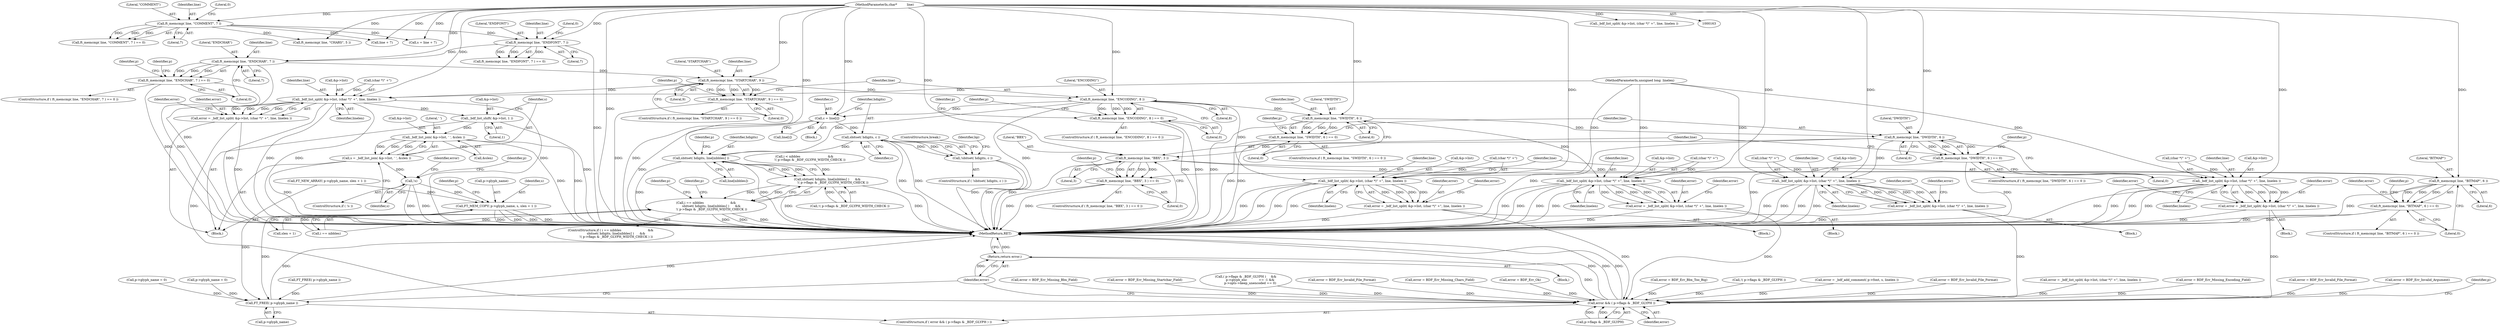 digraph "0_savannah_07bdb6e289c7954e2a533039dc93c1c136099d2d@API" {
"1000357" [label="(Call,ft_memcmp( line, \"ENDCHAR\", 7 ))"];
"1000331" [label="(Call,ft_memcmp( line, \"ENDFONT\", 7 ))"];
"1000206" [label="(Call,ft_memcmp( line, \"COMMENT\", 7 ))"];
"1000164" [label="(MethodParameterIn,char*          line)"];
"1000356" [label="(Call,ft_memcmp( line, \"ENDCHAR\", 7 ) == 0)"];
"1000398" [label="(Call,ft_memcmp( line, \"STARTCHAR\", 9 ))"];
"1000397" [label="(Call,ft_memcmp( line, \"STARTCHAR\", 9 ) == 0)"];
"1000410" [label="(Call,_bdf_list_split( &p->list, (char *)\" +\", line, linelen ))"];
"1000408" [label="(Call,error = _bdf_list_split( &p->list, (char *)\" +\", line, linelen ))"];
"1001555" [label="(Call,error && ( p->flags & _BDF_GLYPH ))"];
"1001566" [label="(Return,return error;)"];
"1000423" [label="(Call,_bdf_list_shift( &p->list, 1 ))"];
"1000431" [label="(Call,_bdf_list_join( &p->list, ' ', &slen ))"];
"1000429" [label="(Call,s = _bdf_list_join( &p->list, ' ', &slen ))"];
"1000440" [label="(Call,!s)"];
"1000456" [label="(Call,FT_MEM_COPY( p->glyph_name, s, slen + 1 ))"];
"1001562" [label="(Call,FT_FREE( p->glyph_name ))"];
"1000478" [label="(Call,ft_memcmp( line, \"ENCODING\", 8 ))"];
"1000477" [label="(Call,ft_memcmp( line, \"ENCODING\", 8 ) == 0)"];
"1000498" [label="(Call,_bdf_list_split( &p->list, (char *)\" +\", line, linelen ))"];
"1000496" [label="(Call,error = _bdf_list_split( &p->list, (char *)\" +\", line, linelen ))"];
"1000881" [label="(Call,c = line[i])"];
"1000888" [label="(Call,sbitset( hdigits, c ))"];
"1000887" [label="(Call,!sbitset( hdigits, c ))"];
"1000975" [label="(Call,sbitset( hdigits, line[nibbles] ))"];
"1000974" [label="(Call,sbitset( hdigits, line[nibbles] )      &&\n           !( p->flags & _BDF_GLYPH_WIDTH_CHECK ))"];
"1000970" [label="(Call,i == nibbles                           &&\n           sbitset( hdigits, line[nibbles] )      &&\n           !( p->flags & _BDF_GLYPH_WIDTH_CHECK ))"];
"1001004" [label="(Call,ft_memcmp( line, \"SWIDTH\", 6 ))"];
"1001003" [label="(Call,ft_memcmp( line, \"SWIDTH\", 6 ) == 0)"];
"1001020" [label="(Call,_bdf_list_split( &p->list, (char *)\" +\", line, linelen ))"];
"1001018" [label="(Call,error = _bdf_list_split( &p->list, (char *)\" +\", line, linelen ))"];
"1001057" [label="(Call,ft_memcmp( line, \"DWIDTH\", 6 ))"];
"1001056" [label="(Call,ft_memcmp( line, \"DWIDTH\", 6 ) == 0)"];
"1001073" [label="(Call,_bdf_list_split( &p->list, (char *)\" +\", line, linelen ))"];
"1001071" [label="(Call,error = _bdf_list_split( &p->list, (char *)\" +\", line, linelen ))"];
"1001138" [label="(Call,ft_memcmp( line, \"BBX\", 3 ))"];
"1001137" [label="(Call,ft_memcmp( line, \"BBX\", 3 ) == 0)"];
"1001154" [label="(Call,_bdf_list_split( &p->list, (char *)\" +\", line, linelen ))"];
"1001152" [label="(Call,error = _bdf_list_split( &p->list, (char *)\" +\", line, linelen ))"];
"1001453" [label="(Call,ft_memcmp( line, \"BITMAP\", 6 ))"];
"1001452" [label="(Call,ft_memcmp( line, \"BITMAP\", 6 ) == 0)"];
"1000430" [label="(Identifier,s)"];
"1000881" [label="(Call,c = line[i])"];
"1001072" [label="(Identifier,error)"];
"1001062" [label="(Block,)"];
"1000169" [label="(Block,)"];
"1000891" [label="(ControlStructure,break;)"];
"1001159" [label="(Call,(char *)\" +\")"];
"1001137" [label="(Call,ft_memcmp( line, \"BBX\", 3 ) == 0)"];
"1000440" [label="(Call,!s)"];
"1001513" [label="(Call,error = BDF_Err_Bbx_Too_Big)"];
"1000432" [label="(Call,&p->list)"];
"1001082" [label="(Identifier,linelen)"];
"1000485" [label="(Call,!( p->flags & _BDF_GLYPH ))"];
"1000496" [label="(Call,error = _bdf_list_split( &p->list, (char *)\" +\", line, linelen ))"];
"1001153" [label="(Identifier,error)"];
"1001059" [label="(Literal,\"DWIDTH\")"];
"1000969" [label="(ControlStructure,if ( i == nibbles                           &&\n           sbitset( hdigits, line[nibbles] )      &&\n           !( p->flags & _BDF_GLYPH_WIDTH_CHECK ) ))"];
"1000785" [label="(Identifier,p)"];
"1000378" [label="(Identifier,p)"];
"1000404" [label="(Call,FT_FREE( p->glyph_name ))"];
"1000431" [label="(Call,_bdf_list_join( &p->list, ' ', &slen ))"];
"1000410" [label="(Call,_bdf_list_split( &p->list, (char *)\" +\", line, linelen ))"];
"1000457" [label="(Call,p->glyph_name)"];
"1000763" [label="(Call,p->glyph_name = 0)"];
"1000206" [label="(Call,ft_memcmp( line, \"COMMENT\", 7 ))"];
"1000408" [label="(Call,error = _bdf_list_split( &p->list, (char *)\" +\", line, linelen ))"];
"1000399" [label="(Identifier,line)"];
"1001566" [label="(Return,return error;)"];
"1001060" [label="(Literal,6)"];
"1000230" [label="(Call,error = _bdf_add_comment( p->font, s, linelen ))"];
"1000330" [label="(Call,ft_memcmp( line, \"ENDFONT\", 7 ) == 0)"];
"1000400" [label="(Literal,\"STARTCHAR\")"];
"1000461" [label="(Call,slen + 1)"];
"1000983" [label="(Identifier,p)"];
"1000999" [label="(Identifier,p)"];
"1000334" [label="(Literal,7)"];
"1000406" [label="(Identifier,p)"];
"1000460" [label="(Identifier,s)"];
"1000976" [label="(Identifier,hdigits)"];
"1001165" [label="(Identifier,error)"];
"1001005" [label="(Identifier,line)"];
"1001008" [label="(Literal,0)"];
"1000335" [label="(Literal,0)"];
"1001003" [label="(Call,ft_memcmp( line, \"SWIDTH\", 6 ) == 0)"];
"1000207" [label="(Identifier,line)"];
"1000506" [label="(Identifier,line)"];
"1001020" [label="(Call,_bdf_list_split( &p->list, (char *)\" +\", line, linelen ))"];
"1001140" [label="(Literal,\"BBX\")"];
"1000456" [label="(Call,FT_MEM_COPY( p->glyph_name, s, slen + 1 ))"];
"1001006" [label="(Literal,\"SWIDTH\")"];
"1000975" [label="(Call,sbitset( hdigits, line[nibbles] ))"];
"1000883" [label="(Call,line[i])"];
"1001028" [label="(Identifier,line)"];
"1001546" [label="(Identifier,error)"];
"1000497" [label="(Identifier,error)"];
"1000210" [label="(Literal,0)"];
"1000357" [label="(Call,ft_memcmp( line, \"ENDCHAR\", 7 ))"];
"1000509" [label="(Identifier,error)"];
"1001018" [label="(Call,error = _bdf_list_split( &p->list, (char *)\" +\", line, linelen ))"];
"1000887" [label="(Call,!sbitset( hdigits, c ))"];
"1001071" [label="(Call,error = _bdf_list_split( &p->list, (char *)\" +\", line, linelen ))"];
"1001545" [label="(Call,error = BDF_Err_Invalid_File_Format)"];
"1001452" [label="(Call,ft_memcmp( line, \"BITMAP\", 6 ) == 0)"];
"1000882" [label="(Identifier,c)"];
"1001058" [label="(Identifier,line)"];
"1000217" [label="(Call,line + 7)"];
"1000259" [label="(Call,error = _bdf_list_split( &p->list, (char *)\" +\", line, linelen ))"];
"1000971" [label="(Call,i == nibbles)"];
"1000402" [label="(Literal,0)"];
"1000977" [label="(Call,line[nibbles])"];
"1000421" [label="(Identifier,error)"];
"1001456" [label="(Literal,6)"];
"1001073" [label="(Call,_bdf_list_split( &p->list, (char *)\" +\", line, linelen ))"];
"1001138" [label="(Call,ft_memcmp( line, \"BBX\", 3 ))"];
"1001154" [label="(Call,_bdf_list_split( &p->list, (char *)\" +\", line, linelen ))"];
"1000415" [label="(Call,(char *)\" +\")"];
"1001454" [label="(Identifier,line)"];
"1001453" [label="(Call,ft_memcmp( line, \"BITMAP\", 6 ))"];
"1000403" [label="(Block,)"];
"1001136" [label="(ControlStructure,if ( ft_memcmp( line, \"BBX\", 3 ) == 0 ))"];
"1001550" [label="(Call,error = BDF_Err_Missing_Encoding_Field)"];
"1000398" [label="(Call,ft_memcmp( line, \"STARTCHAR\", 9 ))"];
"1000974" [label="(Call,sbitset( hdigits, line[nibbles] )      &&\n           !( p->flags & _BDF_GLYPH_WIDTH_CHECK ))"];
"1000499" [label="(Call,&p->list)"];
"1000215" [label="(Call,s = line + 7)"];
"1000396" [label="(ControlStructure,if ( ft_memcmp( line, \"STARTCHAR\", 9 ) == 0 ))"];
"1000437" [label="(Call,&slen)"];
"1000466" [label="(Identifier,p)"];
"1001142" [label="(Literal,0)"];
"1000921" [label="(Call,i < nibbles                            &&\n           !( p->flags & _BDF_GLYPH_WIDTH_CHECK ))"];
"1000409" [label="(Identifier,error)"];
"1000208" [label="(Literal,\"COMMENT\")"];
"1000450" [label="(Identifier,p)"];
"1001014" [label="(Identifier,p)"];
"1000356" [label="(Call,ft_memcmp( line, \"ENDCHAR\", 7 ) == 0)"];
"1000261" [label="(Call,_bdf_list_split( &p->list, (char *)\" +\", line, linelen ))"];
"1001139" [label="(Identifier,line)"];
"1001057" [label="(Call,ft_memcmp( line, \"DWIDTH\", 6 ))"];
"1000488" [label="(Identifier,p)"];
"1000478" [label="(Call,ft_memcmp( line, \"ENCODING\", 8 ))"];
"1000423" [label="(Call,_bdf_list_shift( &p->list, 1 ))"];
"1001567" [label="(Identifier,error)"];
"1001143" [label="(Block,)"];
"1000476" [label="(ControlStructure,if ( ft_memcmp( line, \"ENCODING\", 8 ) == 0 ))"];
"1001061" [label="(Literal,0)"];
"1001152" [label="(Call,error = _bdf_list_split( &p->list, (char *)\" +\", line, linelen ))"];
"1001002" [label="(ControlStructure,if ( ft_memcmp( line, \"SWIDTH\", 6 ) == 0 ))"];
"1001067" [label="(Identifier,p)"];
"1000333" [label="(Literal,\"ENDFONT\")"];
"1000593" [label="(Call,error = BDF_Err_Invalid_File_Format)"];
"1000444" [label="(Identifier,error)"];
"1000418" [label="(Identifier,line)"];
"1001019" [label="(Identifier,error)"];
"1000209" [label="(Literal,7)"];
"1000359" [label="(Literal,\"ENDCHAR\")"];
"1000481" [label="(Literal,8)"];
"1001007" [label="(Literal,6)"];
"1001162" [label="(Identifier,line)"];
"1001021" [label="(Call,&p->list)"];
"1000365" [label="(Identifier,p)"];
"1000886" [label="(ControlStructure,if ( !sbitset( hdigits, c ) ))"];
"1000479" [label="(Identifier,line)"];
"1000483" [label="(Block,)"];
"1000477" [label="(Call,ft_memcmp( line, \"ENCODING\", 8 ) == 0)"];
"1000507" [label="(Identifier,linelen)"];
"1000503" [label="(Call,(char *)\" +\")"];
"1000429" [label="(Call,s = _bdf_list_join( &p->list, ' ', &slen ))"];
"1000164" [label="(MethodParameterIn,char*          line)"];
"1000970" [label="(Call,i == nibbles                           &&\n           sbitset( hdigits, line[nibbles] )      &&\n           !( p->flags & _BDF_GLYPH_WIDTH_CHECK ))"];
"1000894" [label="(Identifier,bp)"];
"1000205" [label="(Call,ft_memcmp( line, \"COMMENT\", 7 ) == 0)"];
"1001056" [label="(Call,ft_memcmp( line, \"DWIDTH\", 6 ) == 0)"];
"1001464" [label="(Identifier,p)"];
"1001568" [label="(MethodReturn,RET)"];
"1000360" [label="(Literal,7)"];
"1000361" [label="(Literal,0)"];
"1001554" [label="(ControlStructure,if ( error && ( p->flags & _BDF_GLYPH ) ))"];
"1000439" [label="(ControlStructure,if ( !s ))"];
"1000249" [label="(Call,ft_memcmp( line, \"CHARS\", 5 ))"];
"1000441" [label="(Identifier,s)"];
"1001029" [label="(Identifier,linelen)"];
"1000401" [label="(Literal,9)"];
"1001074" [label="(Call,&p->list)"];
"1001455" [label="(Literal,\"BITMAP\")"];
"1000690" [label="(Call,p->glyph_name = 0)"];
"1000310" [label="(Call,error = BDF_Err_Invalid_Argument)"];
"1001004" [label="(Call,ft_memcmp( line, \"SWIDTH\", 6 ))"];
"1000411" [label="(Call,&p->list)"];
"1001564" [label="(Identifier,p)"];
"1001468" [label="(Call,error = BDF_Err_Missing_Bbx_Field)"];
"1001055" [label="(ControlStructure,if ( ft_memcmp( line, \"DWIDTH\", 6 ) == 0 ))"];
"1000890" [label="(Identifier,c)"];
"1001084" [label="(Identifier,error)"];
"1000492" [label="(Call,error = BDF_Err_Missing_Startchar_Field)"];
"1001562" [label="(Call,FT_FREE( p->glyph_name ))"];
"1001557" [label="(Call,p->flags & _BDF_GLYPH)"];
"1000332" [label="(Identifier,line)"];
"1000375" [label="(Call,( p->flags & _BDF_GLYPH )     &&\n         p->glyph_enc            == -1 &&\n         p->opts->keep_unencoded == 0)"];
"1000482" [label="(Literal,0)"];
"1000980" [label="(Call,!( p->flags & _BDF_GLYPH_WIDTH_CHECK ))"];
"1000443" [label="(Call,error = BDF_Err_Invalid_File_Format)"];
"1000255" [label="(Call,error = BDF_Err_Missing_Chars_Field)"];
"1000480" [label="(Literal,\"ENCODING\")"];
"1001555" [label="(Call,error && ( p->flags & _BDF_GLYPH ))"];
"1000165" [label="(MethodParameterIn,unsigned long  linelen)"];
"1001148" [label="(Identifier,p)"];
"1000358" [label="(Identifier,line)"];
"1000397" [label="(Call,ft_memcmp( line, \"STARTCHAR\", 9 ) == 0)"];
"1001163" [label="(Identifier,linelen)"];
"1000436" [label="(Literal,' ')"];
"1001141" [label="(Literal,3)"];
"1000498" [label="(Call,_bdf_list_split( &p->list, (char *)\" +\", line, linelen ))"];
"1000989" [label="(Identifier,p)"];
"1001563" [label="(Call,p->glyph_name)"];
"1001155" [label="(Call,&p->list)"];
"1001451" [label="(ControlStructure,if ( ft_memcmp( line, \"BITMAP\", 6 ) == 0 ))"];
"1000880" [label="(Block,)"];
"1001078" [label="(Call,(char *)\" +\")"];
"1000355" [label="(ControlStructure,if ( ft_memcmp( line, \"ENDCHAR\", 7 ) == 0 ))"];
"1000419" [label="(Identifier,linelen)"];
"1001031" [label="(Identifier,error)"];
"1000428" [label="(Literal,1)"];
"1001457" [label="(Literal,0)"];
"1001081" [label="(Identifier,line)"];
"1000889" [label="(Identifier,hdigits)"];
"1001025" [label="(Call,(char *)\" +\")"];
"1000331" [label="(Call,ft_memcmp( line, \"ENDFONT\", 7 ))"];
"1000424" [label="(Call,&p->list)"];
"1001556" [label="(Identifier,error)"];
"1001009" [label="(Block,)"];
"1000888" [label="(Call,sbitset( hdigits, c ))"];
"1000182" [label="(Call,error = BDF_Err_Ok)"];
"1000448" [label="(Call,FT_NEW_ARRAY( p->glyph_name, slen + 1 ))"];
"1000357" -> "1000356"  [label="AST: "];
"1000357" -> "1000360"  [label="CFG: "];
"1000358" -> "1000357"  [label="AST: "];
"1000359" -> "1000357"  [label="AST: "];
"1000360" -> "1000357"  [label="AST: "];
"1000361" -> "1000357"  [label="CFG: "];
"1000357" -> "1001568"  [label="DDG: "];
"1000357" -> "1000356"  [label="DDG: "];
"1000357" -> "1000356"  [label="DDG: "];
"1000357" -> "1000356"  [label="DDG: "];
"1000331" -> "1000357"  [label="DDG: "];
"1000164" -> "1000357"  [label="DDG: "];
"1000357" -> "1000398"  [label="DDG: "];
"1000331" -> "1000330"  [label="AST: "];
"1000331" -> "1000334"  [label="CFG: "];
"1000332" -> "1000331"  [label="AST: "];
"1000333" -> "1000331"  [label="AST: "];
"1000334" -> "1000331"  [label="AST: "];
"1000335" -> "1000331"  [label="CFG: "];
"1000331" -> "1001568"  [label="DDG: "];
"1000331" -> "1000330"  [label="DDG: "];
"1000331" -> "1000330"  [label="DDG: "];
"1000331" -> "1000330"  [label="DDG: "];
"1000206" -> "1000331"  [label="DDG: "];
"1000164" -> "1000331"  [label="DDG: "];
"1000206" -> "1000205"  [label="AST: "];
"1000206" -> "1000209"  [label="CFG: "];
"1000207" -> "1000206"  [label="AST: "];
"1000208" -> "1000206"  [label="AST: "];
"1000209" -> "1000206"  [label="AST: "];
"1000210" -> "1000206"  [label="CFG: "];
"1000206" -> "1000205"  [label="DDG: "];
"1000206" -> "1000205"  [label="DDG: "];
"1000206" -> "1000205"  [label="DDG: "];
"1000164" -> "1000206"  [label="DDG: "];
"1000206" -> "1000215"  [label="DDG: "];
"1000206" -> "1000217"  [label="DDG: "];
"1000206" -> "1000249"  [label="DDG: "];
"1000164" -> "1000163"  [label="AST: "];
"1000164" -> "1001568"  [label="DDG: "];
"1000164" -> "1000215"  [label="DDG: "];
"1000164" -> "1000217"  [label="DDG: "];
"1000164" -> "1000249"  [label="DDG: "];
"1000164" -> "1000261"  [label="DDG: "];
"1000164" -> "1000398"  [label="DDG: "];
"1000164" -> "1000410"  [label="DDG: "];
"1000164" -> "1000478"  [label="DDG: "];
"1000164" -> "1000498"  [label="DDG: "];
"1000164" -> "1000881"  [label="DDG: "];
"1000164" -> "1000975"  [label="DDG: "];
"1000164" -> "1001004"  [label="DDG: "];
"1000164" -> "1001020"  [label="DDG: "];
"1000164" -> "1001057"  [label="DDG: "];
"1000164" -> "1001073"  [label="DDG: "];
"1000164" -> "1001138"  [label="DDG: "];
"1000164" -> "1001154"  [label="DDG: "];
"1000164" -> "1001453"  [label="DDG: "];
"1000356" -> "1000355"  [label="AST: "];
"1000356" -> "1000361"  [label="CFG: "];
"1000361" -> "1000356"  [label="AST: "];
"1000365" -> "1000356"  [label="CFG: "];
"1000378" -> "1000356"  [label="CFG: "];
"1000356" -> "1001568"  [label="DDG: "];
"1000356" -> "1001568"  [label="DDG: "];
"1000398" -> "1000397"  [label="AST: "];
"1000398" -> "1000401"  [label="CFG: "];
"1000399" -> "1000398"  [label="AST: "];
"1000400" -> "1000398"  [label="AST: "];
"1000401" -> "1000398"  [label="AST: "];
"1000402" -> "1000398"  [label="CFG: "];
"1000398" -> "1000397"  [label="DDG: "];
"1000398" -> "1000397"  [label="DDG: "];
"1000398" -> "1000397"  [label="DDG: "];
"1000398" -> "1000410"  [label="DDG: "];
"1000398" -> "1000478"  [label="DDG: "];
"1000397" -> "1000396"  [label="AST: "];
"1000397" -> "1000402"  [label="CFG: "];
"1000402" -> "1000397"  [label="AST: "];
"1000406" -> "1000397"  [label="CFG: "];
"1000479" -> "1000397"  [label="CFG: "];
"1000397" -> "1001568"  [label="DDG: "];
"1000397" -> "1001568"  [label="DDG: "];
"1000410" -> "1000408"  [label="AST: "];
"1000410" -> "1000419"  [label="CFG: "];
"1000411" -> "1000410"  [label="AST: "];
"1000415" -> "1000410"  [label="AST: "];
"1000418" -> "1000410"  [label="AST: "];
"1000419" -> "1000410"  [label="AST: "];
"1000408" -> "1000410"  [label="CFG: "];
"1000410" -> "1001568"  [label="DDG: "];
"1000410" -> "1001568"  [label="DDG: "];
"1000410" -> "1001568"  [label="DDG: "];
"1000410" -> "1001568"  [label="DDG: "];
"1000410" -> "1000408"  [label="DDG: "];
"1000410" -> "1000408"  [label="DDG: "];
"1000410" -> "1000408"  [label="DDG: "];
"1000410" -> "1000408"  [label="DDG: "];
"1000415" -> "1000410"  [label="DDG: "];
"1000165" -> "1000410"  [label="DDG: "];
"1000410" -> "1000423"  [label="DDG: "];
"1000408" -> "1000403"  [label="AST: "];
"1000409" -> "1000408"  [label="AST: "];
"1000421" -> "1000408"  [label="CFG: "];
"1000408" -> "1001568"  [label="DDG: "];
"1000408" -> "1001555"  [label="DDG: "];
"1001555" -> "1001554"  [label="AST: "];
"1001555" -> "1001556"  [label="CFG: "];
"1001555" -> "1001557"  [label="CFG: "];
"1001556" -> "1001555"  [label="AST: "];
"1001557" -> "1001555"  [label="AST: "];
"1001564" -> "1001555"  [label="CFG: "];
"1001567" -> "1001555"  [label="CFG: "];
"1001555" -> "1001568"  [label="DDG: "];
"1001555" -> "1001568"  [label="DDG: "];
"1001555" -> "1001568"  [label="DDG: "];
"1000259" -> "1001555"  [label="DDG: "];
"1001550" -> "1001555"  [label="DDG: "];
"1000310" -> "1001555"  [label="DDG: "];
"1000492" -> "1001555"  [label="DDG: "];
"1000496" -> "1001555"  [label="DDG: "];
"1001071" -> "1001555"  [label="DDG: "];
"1000230" -> "1001555"  [label="DDG: "];
"1001468" -> "1001555"  [label="DDG: "];
"1001152" -> "1001555"  [label="DDG: "];
"1000593" -> "1001555"  [label="DDG: "];
"1000255" -> "1001555"  [label="DDG: "];
"1001545" -> "1001555"  [label="DDG: "];
"1000182" -> "1001555"  [label="DDG: "];
"1000443" -> "1001555"  [label="DDG: "];
"1001513" -> "1001555"  [label="DDG: "];
"1001018" -> "1001555"  [label="DDG: "];
"1001557" -> "1001555"  [label="DDG: "];
"1001557" -> "1001555"  [label="DDG: "];
"1000485" -> "1001555"  [label="DDG: "];
"1000375" -> "1001555"  [label="DDG: "];
"1001555" -> "1001566"  [label="DDG: "];
"1001566" -> "1000169"  [label="AST: "];
"1001566" -> "1001567"  [label="CFG: "];
"1001567" -> "1001566"  [label="AST: "];
"1001568" -> "1001566"  [label="CFG: "];
"1001566" -> "1001568"  [label="DDG: "];
"1001567" -> "1001566"  [label="DDG: "];
"1000423" -> "1000403"  [label="AST: "];
"1000423" -> "1000428"  [label="CFG: "];
"1000424" -> "1000423"  [label="AST: "];
"1000428" -> "1000423"  [label="AST: "];
"1000430" -> "1000423"  [label="CFG: "];
"1000423" -> "1001568"  [label="DDG: "];
"1000423" -> "1000431"  [label="DDG: "];
"1000431" -> "1000429"  [label="AST: "];
"1000431" -> "1000437"  [label="CFG: "];
"1000432" -> "1000431"  [label="AST: "];
"1000436" -> "1000431"  [label="AST: "];
"1000437" -> "1000431"  [label="AST: "];
"1000429" -> "1000431"  [label="CFG: "];
"1000431" -> "1001568"  [label="DDG: "];
"1000431" -> "1001568"  [label="DDG: "];
"1000431" -> "1000429"  [label="DDG: "];
"1000431" -> "1000429"  [label="DDG: "];
"1000431" -> "1000429"  [label="DDG: "];
"1000429" -> "1000403"  [label="AST: "];
"1000430" -> "1000429"  [label="AST: "];
"1000441" -> "1000429"  [label="CFG: "];
"1000429" -> "1001568"  [label="DDG: "];
"1000429" -> "1000440"  [label="DDG: "];
"1000440" -> "1000439"  [label="AST: "];
"1000440" -> "1000441"  [label="CFG: "];
"1000441" -> "1000440"  [label="AST: "];
"1000444" -> "1000440"  [label="CFG: "];
"1000450" -> "1000440"  [label="CFG: "];
"1000440" -> "1001568"  [label="DDG: "];
"1000440" -> "1001568"  [label="DDG: "];
"1000440" -> "1000456"  [label="DDG: "];
"1000456" -> "1000403"  [label="AST: "];
"1000456" -> "1000461"  [label="CFG: "];
"1000457" -> "1000456"  [label="AST: "];
"1000460" -> "1000456"  [label="AST: "];
"1000461" -> "1000456"  [label="AST: "];
"1000466" -> "1000456"  [label="CFG: "];
"1000456" -> "1001568"  [label="DDG: "];
"1000456" -> "1001568"  [label="DDG: "];
"1000456" -> "1001568"  [label="DDG: "];
"1000456" -> "1001568"  [label="DDG: "];
"1000448" -> "1000456"  [label="DDG: "];
"1000456" -> "1001562"  [label="DDG: "];
"1001562" -> "1001554"  [label="AST: "];
"1001562" -> "1001563"  [label="CFG: "];
"1001563" -> "1001562"  [label="AST: "];
"1001567" -> "1001562"  [label="CFG: "];
"1001562" -> "1001568"  [label="DDG: "];
"1001562" -> "1001568"  [label="DDG: "];
"1000404" -> "1001562"  [label="DDG: "];
"1000448" -> "1001562"  [label="DDG: "];
"1000763" -> "1001562"  [label="DDG: "];
"1000690" -> "1001562"  [label="DDG: "];
"1000478" -> "1000477"  [label="AST: "];
"1000478" -> "1000481"  [label="CFG: "];
"1000479" -> "1000478"  [label="AST: "];
"1000480" -> "1000478"  [label="AST: "];
"1000481" -> "1000478"  [label="AST: "];
"1000482" -> "1000478"  [label="CFG: "];
"1000478" -> "1001568"  [label="DDG: "];
"1000478" -> "1000477"  [label="DDG: "];
"1000478" -> "1000477"  [label="DDG: "];
"1000478" -> "1000477"  [label="DDG: "];
"1000478" -> "1000498"  [label="DDG: "];
"1000478" -> "1000881"  [label="DDG: "];
"1000478" -> "1000975"  [label="DDG: "];
"1000478" -> "1001004"  [label="DDG: "];
"1000477" -> "1000476"  [label="AST: "];
"1000477" -> "1000482"  [label="CFG: "];
"1000482" -> "1000477"  [label="AST: "];
"1000488" -> "1000477"  [label="CFG: "];
"1000785" -> "1000477"  [label="CFG: "];
"1000477" -> "1001568"  [label="DDG: "];
"1000477" -> "1001568"  [label="DDG: "];
"1000498" -> "1000496"  [label="AST: "];
"1000498" -> "1000507"  [label="CFG: "];
"1000499" -> "1000498"  [label="AST: "];
"1000503" -> "1000498"  [label="AST: "];
"1000506" -> "1000498"  [label="AST: "];
"1000507" -> "1000498"  [label="AST: "];
"1000496" -> "1000498"  [label="CFG: "];
"1000498" -> "1001568"  [label="DDG: "];
"1000498" -> "1001568"  [label="DDG: "];
"1000498" -> "1001568"  [label="DDG: "];
"1000498" -> "1001568"  [label="DDG: "];
"1000498" -> "1000496"  [label="DDG: "];
"1000498" -> "1000496"  [label="DDG: "];
"1000498" -> "1000496"  [label="DDG: "];
"1000498" -> "1000496"  [label="DDG: "];
"1000503" -> "1000498"  [label="DDG: "];
"1000165" -> "1000498"  [label="DDG: "];
"1000496" -> "1000483"  [label="AST: "];
"1000497" -> "1000496"  [label="AST: "];
"1000509" -> "1000496"  [label="CFG: "];
"1000496" -> "1001568"  [label="DDG: "];
"1000881" -> "1000880"  [label="AST: "];
"1000881" -> "1000883"  [label="CFG: "];
"1000882" -> "1000881"  [label="AST: "];
"1000883" -> "1000881"  [label="AST: "];
"1000889" -> "1000881"  [label="CFG: "];
"1000881" -> "1001568"  [label="DDG: "];
"1000881" -> "1000888"  [label="DDG: "];
"1000888" -> "1000887"  [label="AST: "];
"1000888" -> "1000890"  [label="CFG: "];
"1000889" -> "1000888"  [label="AST: "];
"1000890" -> "1000888"  [label="AST: "];
"1000887" -> "1000888"  [label="CFG: "];
"1000888" -> "1001568"  [label="DDG: "];
"1000888" -> "1001568"  [label="DDG: "];
"1000888" -> "1000887"  [label="DDG: "];
"1000888" -> "1000887"  [label="DDG: "];
"1000888" -> "1000975"  [label="DDG: "];
"1000887" -> "1000886"  [label="AST: "];
"1000891" -> "1000887"  [label="CFG: "];
"1000894" -> "1000887"  [label="CFG: "];
"1000887" -> "1001568"  [label="DDG: "];
"1000887" -> "1001568"  [label="DDG: "];
"1000975" -> "1000974"  [label="AST: "];
"1000975" -> "1000977"  [label="CFG: "];
"1000976" -> "1000975"  [label="AST: "];
"1000977" -> "1000975"  [label="AST: "];
"1000983" -> "1000975"  [label="CFG: "];
"1000974" -> "1000975"  [label="CFG: "];
"1000975" -> "1001568"  [label="DDG: "];
"1000975" -> "1001568"  [label="DDG: "];
"1000975" -> "1000974"  [label="DDG: "];
"1000975" -> "1000974"  [label="DDG: "];
"1000974" -> "1000970"  [label="AST: "];
"1000974" -> "1000980"  [label="CFG: "];
"1000980" -> "1000974"  [label="AST: "];
"1000970" -> "1000974"  [label="CFG: "];
"1000974" -> "1001568"  [label="DDG: "];
"1000974" -> "1001568"  [label="DDG: "];
"1000974" -> "1000970"  [label="DDG: "];
"1000974" -> "1000970"  [label="DDG: "];
"1000980" -> "1000974"  [label="DDG: "];
"1000921" -> "1000974"  [label="DDG: "];
"1000970" -> "1000969"  [label="AST: "];
"1000970" -> "1000971"  [label="CFG: "];
"1000971" -> "1000970"  [label="AST: "];
"1000989" -> "1000970"  [label="CFG: "];
"1000999" -> "1000970"  [label="CFG: "];
"1000970" -> "1001568"  [label="DDG: "];
"1000970" -> "1001568"  [label="DDG: "];
"1000970" -> "1001568"  [label="DDG: "];
"1000971" -> "1000970"  [label="DDG: "];
"1000971" -> "1000970"  [label="DDG: "];
"1001004" -> "1001003"  [label="AST: "];
"1001004" -> "1001007"  [label="CFG: "];
"1001005" -> "1001004"  [label="AST: "];
"1001006" -> "1001004"  [label="AST: "];
"1001007" -> "1001004"  [label="AST: "];
"1001008" -> "1001004"  [label="CFG: "];
"1001004" -> "1001568"  [label="DDG: "];
"1001004" -> "1001003"  [label="DDG: "];
"1001004" -> "1001003"  [label="DDG: "];
"1001004" -> "1001003"  [label="DDG: "];
"1001004" -> "1001020"  [label="DDG: "];
"1001004" -> "1001057"  [label="DDG: "];
"1001003" -> "1001002"  [label="AST: "];
"1001003" -> "1001008"  [label="CFG: "];
"1001008" -> "1001003"  [label="AST: "];
"1001014" -> "1001003"  [label="CFG: "];
"1001058" -> "1001003"  [label="CFG: "];
"1001003" -> "1001568"  [label="DDG: "];
"1001003" -> "1001568"  [label="DDG: "];
"1001020" -> "1001018"  [label="AST: "];
"1001020" -> "1001029"  [label="CFG: "];
"1001021" -> "1001020"  [label="AST: "];
"1001025" -> "1001020"  [label="AST: "];
"1001028" -> "1001020"  [label="AST: "];
"1001029" -> "1001020"  [label="AST: "];
"1001018" -> "1001020"  [label="CFG: "];
"1001020" -> "1001568"  [label="DDG: "];
"1001020" -> "1001568"  [label="DDG: "];
"1001020" -> "1001568"  [label="DDG: "];
"1001020" -> "1001568"  [label="DDG: "];
"1001020" -> "1001018"  [label="DDG: "];
"1001020" -> "1001018"  [label="DDG: "];
"1001020" -> "1001018"  [label="DDG: "];
"1001020" -> "1001018"  [label="DDG: "];
"1001025" -> "1001020"  [label="DDG: "];
"1000165" -> "1001020"  [label="DDG: "];
"1001018" -> "1001009"  [label="AST: "];
"1001019" -> "1001018"  [label="AST: "];
"1001031" -> "1001018"  [label="CFG: "];
"1001018" -> "1001568"  [label="DDG: "];
"1001057" -> "1001056"  [label="AST: "];
"1001057" -> "1001060"  [label="CFG: "];
"1001058" -> "1001057"  [label="AST: "];
"1001059" -> "1001057"  [label="AST: "];
"1001060" -> "1001057"  [label="AST: "];
"1001061" -> "1001057"  [label="CFG: "];
"1001057" -> "1001568"  [label="DDG: "];
"1001057" -> "1001056"  [label="DDG: "];
"1001057" -> "1001056"  [label="DDG: "];
"1001057" -> "1001056"  [label="DDG: "];
"1001057" -> "1001073"  [label="DDG: "];
"1001057" -> "1001138"  [label="DDG: "];
"1001056" -> "1001055"  [label="AST: "];
"1001056" -> "1001061"  [label="CFG: "];
"1001061" -> "1001056"  [label="AST: "];
"1001067" -> "1001056"  [label="CFG: "];
"1001139" -> "1001056"  [label="CFG: "];
"1001056" -> "1001568"  [label="DDG: "];
"1001056" -> "1001568"  [label="DDG: "];
"1001073" -> "1001071"  [label="AST: "];
"1001073" -> "1001082"  [label="CFG: "];
"1001074" -> "1001073"  [label="AST: "];
"1001078" -> "1001073"  [label="AST: "];
"1001081" -> "1001073"  [label="AST: "];
"1001082" -> "1001073"  [label="AST: "];
"1001071" -> "1001073"  [label="CFG: "];
"1001073" -> "1001568"  [label="DDG: "];
"1001073" -> "1001568"  [label="DDG: "];
"1001073" -> "1001568"  [label="DDG: "];
"1001073" -> "1001568"  [label="DDG: "];
"1001073" -> "1001071"  [label="DDG: "];
"1001073" -> "1001071"  [label="DDG: "];
"1001073" -> "1001071"  [label="DDG: "];
"1001073" -> "1001071"  [label="DDG: "];
"1001078" -> "1001073"  [label="DDG: "];
"1000165" -> "1001073"  [label="DDG: "];
"1001071" -> "1001062"  [label="AST: "];
"1001072" -> "1001071"  [label="AST: "];
"1001084" -> "1001071"  [label="CFG: "];
"1001071" -> "1001568"  [label="DDG: "];
"1001138" -> "1001137"  [label="AST: "];
"1001138" -> "1001141"  [label="CFG: "];
"1001139" -> "1001138"  [label="AST: "];
"1001140" -> "1001138"  [label="AST: "];
"1001141" -> "1001138"  [label="AST: "];
"1001142" -> "1001138"  [label="CFG: "];
"1001138" -> "1001568"  [label="DDG: "];
"1001138" -> "1001137"  [label="DDG: "];
"1001138" -> "1001137"  [label="DDG: "];
"1001138" -> "1001137"  [label="DDG: "];
"1001138" -> "1001154"  [label="DDG: "];
"1001138" -> "1001453"  [label="DDG: "];
"1001137" -> "1001136"  [label="AST: "];
"1001137" -> "1001142"  [label="CFG: "];
"1001142" -> "1001137"  [label="AST: "];
"1001148" -> "1001137"  [label="CFG: "];
"1001454" -> "1001137"  [label="CFG: "];
"1001137" -> "1001568"  [label="DDG: "];
"1001137" -> "1001568"  [label="DDG: "];
"1001154" -> "1001152"  [label="AST: "];
"1001154" -> "1001163"  [label="CFG: "];
"1001155" -> "1001154"  [label="AST: "];
"1001159" -> "1001154"  [label="AST: "];
"1001162" -> "1001154"  [label="AST: "];
"1001163" -> "1001154"  [label="AST: "];
"1001152" -> "1001154"  [label="CFG: "];
"1001154" -> "1001568"  [label="DDG: "];
"1001154" -> "1001568"  [label="DDG: "];
"1001154" -> "1001568"  [label="DDG: "];
"1001154" -> "1001568"  [label="DDG: "];
"1001154" -> "1001152"  [label="DDG: "];
"1001154" -> "1001152"  [label="DDG: "];
"1001154" -> "1001152"  [label="DDG: "];
"1001154" -> "1001152"  [label="DDG: "];
"1001159" -> "1001154"  [label="DDG: "];
"1000165" -> "1001154"  [label="DDG: "];
"1001152" -> "1001143"  [label="AST: "];
"1001153" -> "1001152"  [label="AST: "];
"1001165" -> "1001152"  [label="CFG: "];
"1001152" -> "1001568"  [label="DDG: "];
"1001453" -> "1001452"  [label="AST: "];
"1001453" -> "1001456"  [label="CFG: "];
"1001454" -> "1001453"  [label="AST: "];
"1001455" -> "1001453"  [label="AST: "];
"1001456" -> "1001453"  [label="AST: "];
"1001457" -> "1001453"  [label="CFG: "];
"1001453" -> "1001568"  [label="DDG: "];
"1001453" -> "1001452"  [label="DDG: "];
"1001453" -> "1001452"  [label="DDG: "];
"1001453" -> "1001452"  [label="DDG: "];
"1001452" -> "1001451"  [label="AST: "];
"1001452" -> "1001457"  [label="CFG: "];
"1001457" -> "1001452"  [label="AST: "];
"1001464" -> "1001452"  [label="CFG: "];
"1001546" -> "1001452"  [label="CFG: "];
"1001452" -> "1001568"  [label="DDG: "];
"1001452" -> "1001568"  [label="DDG: "];
}
